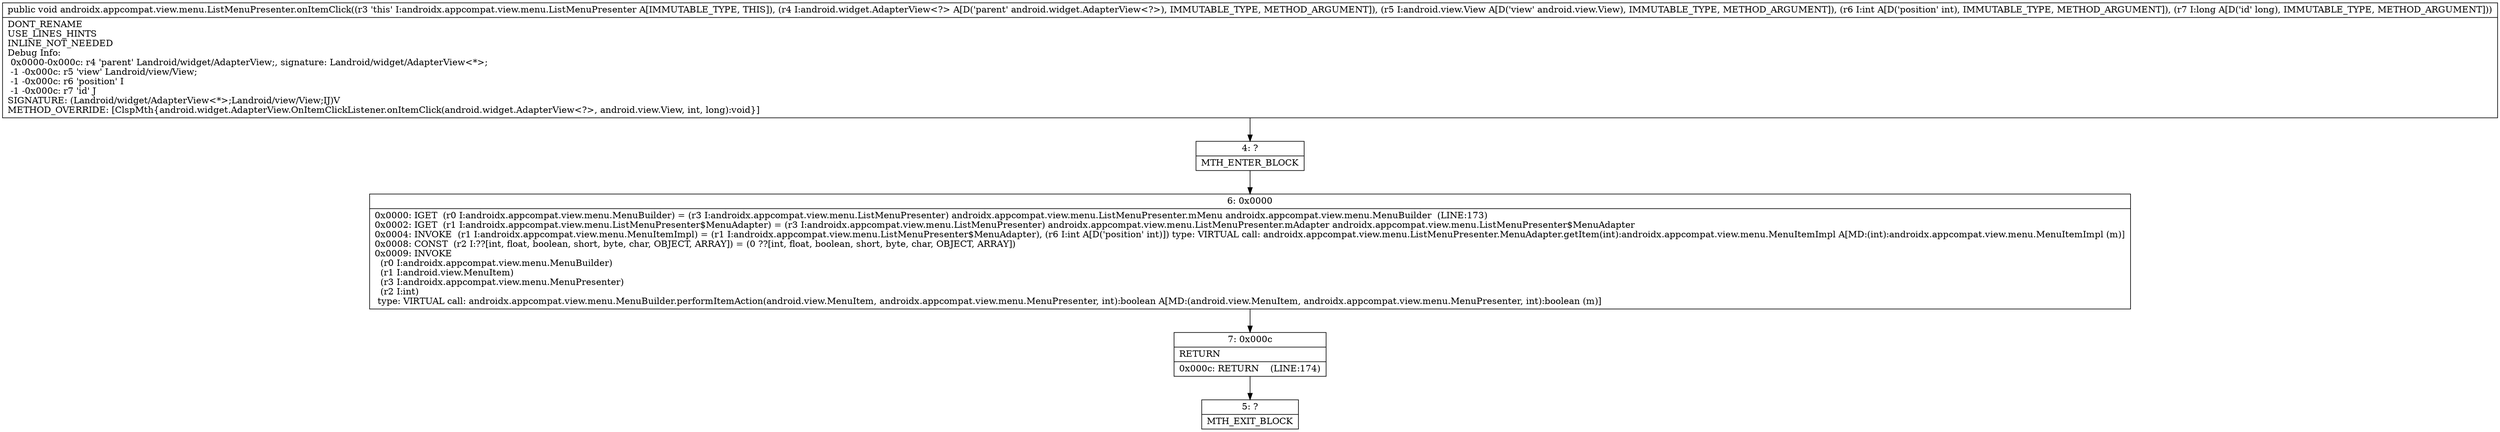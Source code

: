 digraph "CFG forandroidx.appcompat.view.menu.ListMenuPresenter.onItemClick(Landroid\/widget\/AdapterView;Landroid\/view\/View;IJ)V" {
Node_4 [shape=record,label="{4\:\ ?|MTH_ENTER_BLOCK\l}"];
Node_6 [shape=record,label="{6\:\ 0x0000|0x0000: IGET  (r0 I:androidx.appcompat.view.menu.MenuBuilder) = (r3 I:androidx.appcompat.view.menu.ListMenuPresenter) androidx.appcompat.view.menu.ListMenuPresenter.mMenu androidx.appcompat.view.menu.MenuBuilder  (LINE:173)\l0x0002: IGET  (r1 I:androidx.appcompat.view.menu.ListMenuPresenter$MenuAdapter) = (r3 I:androidx.appcompat.view.menu.ListMenuPresenter) androidx.appcompat.view.menu.ListMenuPresenter.mAdapter androidx.appcompat.view.menu.ListMenuPresenter$MenuAdapter \l0x0004: INVOKE  (r1 I:androidx.appcompat.view.menu.MenuItemImpl) = (r1 I:androidx.appcompat.view.menu.ListMenuPresenter$MenuAdapter), (r6 I:int A[D('position' int)]) type: VIRTUAL call: androidx.appcompat.view.menu.ListMenuPresenter.MenuAdapter.getItem(int):androidx.appcompat.view.menu.MenuItemImpl A[MD:(int):androidx.appcompat.view.menu.MenuItemImpl (m)]\l0x0008: CONST  (r2 I:??[int, float, boolean, short, byte, char, OBJECT, ARRAY]) = (0 ??[int, float, boolean, short, byte, char, OBJECT, ARRAY]) \l0x0009: INVOKE  \l  (r0 I:androidx.appcompat.view.menu.MenuBuilder)\l  (r1 I:android.view.MenuItem)\l  (r3 I:androidx.appcompat.view.menu.MenuPresenter)\l  (r2 I:int)\l type: VIRTUAL call: androidx.appcompat.view.menu.MenuBuilder.performItemAction(android.view.MenuItem, androidx.appcompat.view.menu.MenuPresenter, int):boolean A[MD:(android.view.MenuItem, androidx.appcompat.view.menu.MenuPresenter, int):boolean (m)]\l}"];
Node_7 [shape=record,label="{7\:\ 0x000c|RETURN\l|0x000c: RETURN    (LINE:174)\l}"];
Node_5 [shape=record,label="{5\:\ ?|MTH_EXIT_BLOCK\l}"];
MethodNode[shape=record,label="{public void androidx.appcompat.view.menu.ListMenuPresenter.onItemClick((r3 'this' I:androidx.appcompat.view.menu.ListMenuPresenter A[IMMUTABLE_TYPE, THIS]), (r4 I:android.widget.AdapterView\<?\> A[D('parent' android.widget.AdapterView\<?\>), IMMUTABLE_TYPE, METHOD_ARGUMENT]), (r5 I:android.view.View A[D('view' android.view.View), IMMUTABLE_TYPE, METHOD_ARGUMENT]), (r6 I:int A[D('position' int), IMMUTABLE_TYPE, METHOD_ARGUMENT]), (r7 I:long A[D('id' long), IMMUTABLE_TYPE, METHOD_ARGUMENT]))  | DONT_RENAME\lUSE_LINES_HINTS\lINLINE_NOT_NEEDED\lDebug Info:\l  0x0000\-0x000c: r4 'parent' Landroid\/widget\/AdapterView;, signature: Landroid\/widget\/AdapterView\<*\>;\l  \-1 \-0x000c: r5 'view' Landroid\/view\/View;\l  \-1 \-0x000c: r6 'position' I\l  \-1 \-0x000c: r7 'id' J\lSIGNATURE: (Landroid\/widget\/AdapterView\<*\>;Landroid\/view\/View;IJ)V\lMETHOD_OVERRIDE: [ClspMth\{android.widget.AdapterView.OnItemClickListener.onItemClick(android.widget.AdapterView\<?\>, android.view.View, int, long):void\}]\l}"];
MethodNode -> Node_4;Node_4 -> Node_6;
Node_6 -> Node_7;
Node_7 -> Node_5;
}

